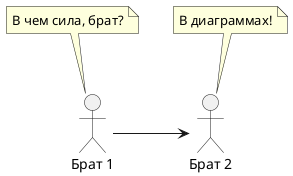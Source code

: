 @startuml "Example diagram"

actor "Брат 1" as br1
actor "Брат 2" as br2

note top of br1: В чем сила, брат?
note top of br2: В диаграммах!

br1 -> br2

@enduml